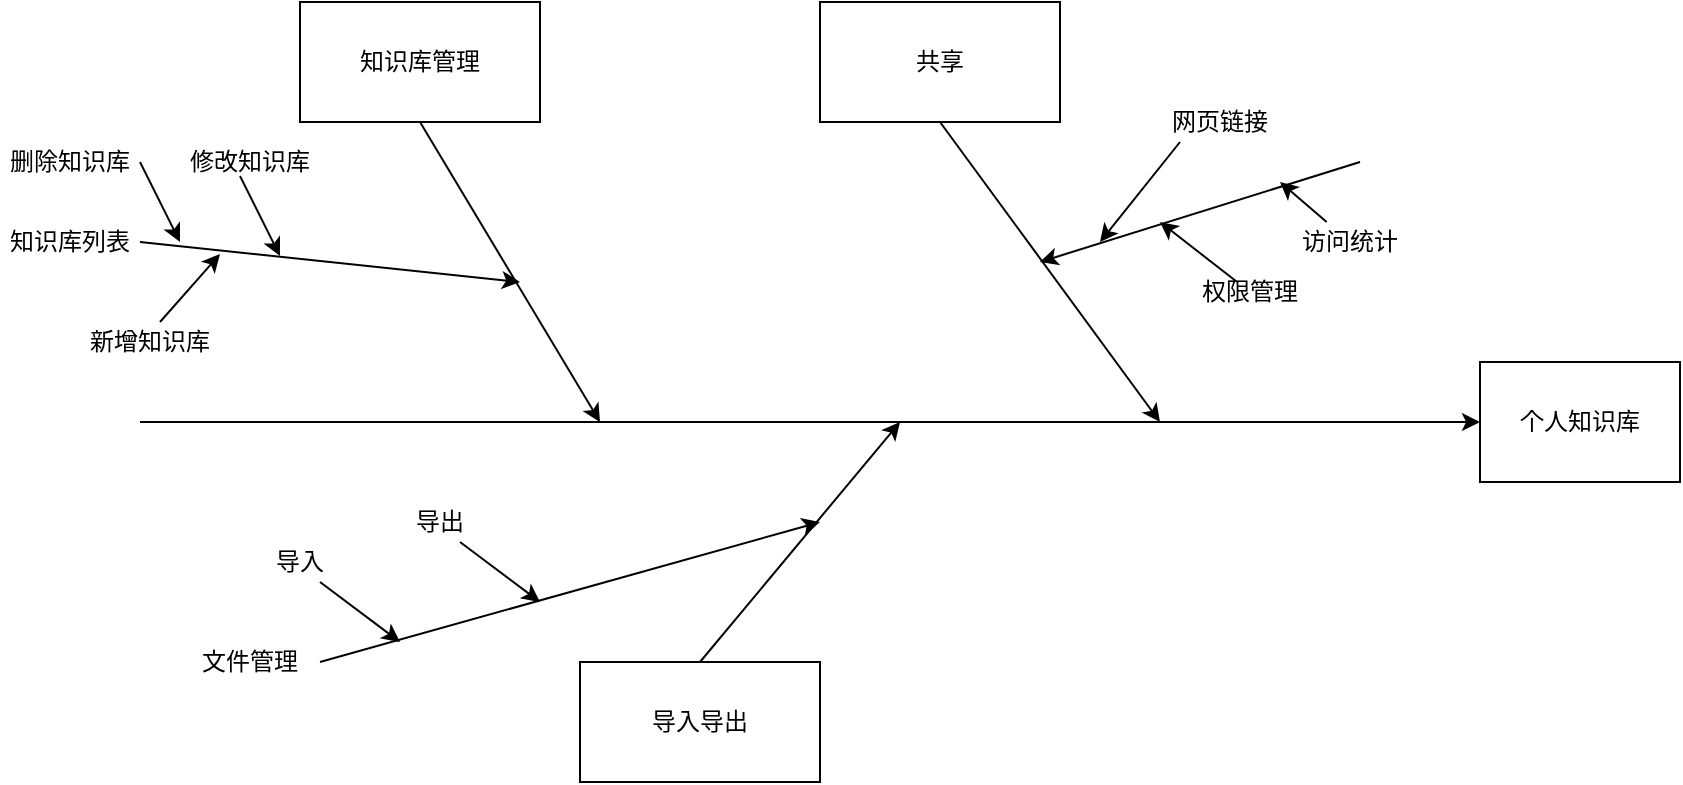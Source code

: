 <mxfile version="13.7.9" type="device"><diagram id="6oHJLTAKwtWasdF26QmY" name="第 1 页"><mxGraphModel dx="1261" dy="996" grid="1" gridSize="10" guides="1" tooltips="1" connect="1" arrows="1" fold="1" page="1" pageScale="1" pageWidth="827" pageHeight="1169" math="0" shadow="0"><root><mxCell id="0"/><mxCell id="1" parent="0"/><mxCell id="E2nkPZ3VEGKqgQFSFZvq-1" value="" style="endArrow=classic;html=1;" edge="1" parent="1"><mxGeometry width="50" height="50" relative="1" as="geometry"><mxPoint x="100" y="270" as="sourcePoint"/><mxPoint x="770" y="270" as="targetPoint"/></mxGeometry></mxCell><mxCell id="E2nkPZ3VEGKqgQFSFZvq-2" value="" style="endArrow=classic;html=1;exitX=0.5;exitY=1;exitDx=0;exitDy=0;" edge="1" parent="1" source="E2nkPZ3VEGKqgQFSFZvq-9"><mxGeometry width="50" height="50" relative="1" as="geometry"><mxPoint x="230" y="90" as="sourcePoint"/><mxPoint x="330" y="270" as="targetPoint"/></mxGeometry></mxCell><mxCell id="E2nkPZ3VEGKqgQFSFZvq-3" value="" style="endArrow=classic;html=1;exitX=0.5;exitY=1;exitDx=0;exitDy=0;" edge="1" parent="1" source="E2nkPZ3VEGKqgQFSFZvq-8"><mxGeometry width="50" height="50" relative="1" as="geometry"><mxPoint x="490" y="80" as="sourcePoint"/><mxPoint x="610" y="270" as="targetPoint"/></mxGeometry></mxCell><mxCell id="E2nkPZ3VEGKqgQFSFZvq-4" value="" style="endArrow=classic;html=1;exitX=0.5;exitY=0;exitDx=0;exitDy=0;" edge="1" parent="1" source="E2nkPZ3VEGKqgQFSFZvq-10"><mxGeometry width="50" height="50" relative="1" as="geometry"><mxPoint x="370" y="490" as="sourcePoint"/><mxPoint x="480" y="270" as="targetPoint"/></mxGeometry></mxCell><mxCell id="E2nkPZ3VEGKqgQFSFZvq-7" value="个人知识库" style="rounded=0;whiteSpace=wrap;html=1;" vertex="1" parent="1"><mxGeometry x="770" y="240" width="100" height="60" as="geometry"/></mxCell><mxCell id="E2nkPZ3VEGKqgQFSFZvq-8" value="共享" style="rounded=0;whiteSpace=wrap;html=1;" vertex="1" parent="1"><mxGeometry x="440" y="60" width="120" height="60" as="geometry"/></mxCell><mxCell id="E2nkPZ3VEGKqgQFSFZvq-9" value="知识库管理" style="rounded=0;whiteSpace=wrap;html=1;" vertex="1" parent="1"><mxGeometry x="180" y="60" width="120" height="60" as="geometry"/></mxCell><mxCell id="E2nkPZ3VEGKqgQFSFZvq-10" value="导入导出" style="rounded=0;whiteSpace=wrap;html=1;" vertex="1" parent="1"><mxGeometry x="320" y="390" width="120" height="60" as="geometry"/></mxCell><mxCell id="E2nkPZ3VEGKqgQFSFZvq-11" value="" style="endArrow=classic;html=1;" edge="1" parent="1"><mxGeometry width="50" height="50" relative="1" as="geometry"><mxPoint x="100" y="180" as="sourcePoint"/><mxPoint x="290" y="200" as="targetPoint"/></mxGeometry></mxCell><mxCell id="E2nkPZ3VEGKqgQFSFZvq-12" value="知识库列表" style="text;html=1;strokeColor=none;fillColor=none;align=center;verticalAlign=middle;whiteSpace=wrap;rounded=0;" vertex="1" parent="1"><mxGeometry x="30" y="170" width="70" height="20" as="geometry"/></mxCell><mxCell id="E2nkPZ3VEGKqgQFSFZvq-13" value="" style="endArrow=classic;html=1;" edge="1" parent="1"><mxGeometry width="50" height="50" relative="1" as="geometry"><mxPoint x="100" y="140" as="sourcePoint"/><mxPoint x="120" y="180" as="targetPoint"/></mxGeometry></mxCell><mxCell id="E2nkPZ3VEGKqgQFSFZvq-14" value="删除知识库" style="text;html=1;strokeColor=none;fillColor=none;align=center;verticalAlign=middle;whiteSpace=wrap;rounded=0;" vertex="1" parent="1"><mxGeometry x="30" y="130" width="70" height="20" as="geometry"/></mxCell><mxCell id="E2nkPZ3VEGKqgQFSFZvq-15" value="" style="endArrow=classic;html=1;" edge="1" parent="1"><mxGeometry width="50" height="50" relative="1" as="geometry"><mxPoint x="150" y="147" as="sourcePoint"/><mxPoint x="170" y="187" as="targetPoint"/></mxGeometry></mxCell><mxCell id="E2nkPZ3VEGKqgQFSFZvq-16" value="修改知识库" style="text;html=1;strokeColor=none;fillColor=none;align=center;verticalAlign=middle;whiteSpace=wrap;rounded=0;" vertex="1" parent="1"><mxGeometry x="120" y="130" width="70" height="20" as="geometry"/></mxCell><mxCell id="E2nkPZ3VEGKqgQFSFZvq-17" value="" style="endArrow=classic;html=1;" edge="1" parent="1"><mxGeometry width="50" height="50" relative="1" as="geometry"><mxPoint x="110" y="220" as="sourcePoint"/><mxPoint x="140" y="186" as="targetPoint"/></mxGeometry></mxCell><mxCell id="E2nkPZ3VEGKqgQFSFZvq-18" value="新增知识库" style="text;html=1;strokeColor=none;fillColor=none;align=center;verticalAlign=middle;whiteSpace=wrap;rounded=0;" vertex="1" parent="1"><mxGeometry x="70" y="220" width="70" height="20" as="geometry"/></mxCell><mxCell id="E2nkPZ3VEGKqgQFSFZvq-20" value="" style="endArrow=classic;html=1;" edge="1" parent="1"><mxGeometry width="50" height="50" relative="1" as="geometry"><mxPoint x="190" y="390" as="sourcePoint"/><mxPoint x="440" y="320" as="targetPoint"/></mxGeometry></mxCell><mxCell id="E2nkPZ3VEGKqgQFSFZvq-21" value="文件管理" style="text;html=1;strokeColor=none;fillColor=none;align=center;verticalAlign=middle;whiteSpace=wrap;rounded=0;" vertex="1" parent="1"><mxGeometry x="130" y="380" width="50" height="20" as="geometry"/></mxCell><mxCell id="E2nkPZ3VEGKqgQFSFZvq-22" value="" style="endArrow=classic;html=1;" edge="1" parent="1"><mxGeometry width="50" height="50" relative="1" as="geometry"><mxPoint x="190" y="350" as="sourcePoint"/><mxPoint x="230" y="380" as="targetPoint"/></mxGeometry></mxCell><mxCell id="E2nkPZ3VEGKqgQFSFZvq-23" value="导入" style="text;html=1;strokeColor=none;fillColor=none;align=center;verticalAlign=middle;whiteSpace=wrap;rounded=0;" vertex="1" parent="1"><mxGeometry x="160" y="330" width="40" height="20" as="geometry"/></mxCell><mxCell id="E2nkPZ3VEGKqgQFSFZvq-24" value="" style="endArrow=classic;html=1;" edge="1" parent="1"><mxGeometry width="50" height="50" relative="1" as="geometry"><mxPoint x="260" y="330" as="sourcePoint"/><mxPoint x="300" y="360" as="targetPoint"/></mxGeometry></mxCell><mxCell id="E2nkPZ3VEGKqgQFSFZvq-25" value="导出" style="text;html=1;strokeColor=none;fillColor=none;align=center;verticalAlign=middle;whiteSpace=wrap;rounded=0;" vertex="1" parent="1"><mxGeometry x="230" y="310" width="40" height="20" as="geometry"/></mxCell><mxCell id="E2nkPZ3VEGKqgQFSFZvq-26" value="" style="endArrow=classic;html=1;" edge="1" parent="1"><mxGeometry width="50" height="50" relative="1" as="geometry"><mxPoint x="710" y="140" as="sourcePoint"/><mxPoint x="550" y="190" as="targetPoint"/></mxGeometry></mxCell><mxCell id="E2nkPZ3VEGKqgQFSFZvq-27" value="" style="endArrow=classic;html=1;" edge="1" parent="1"><mxGeometry width="50" height="50" relative="1" as="geometry"><mxPoint x="620" y="130" as="sourcePoint"/><mxPoint x="580" y="180" as="targetPoint"/></mxGeometry></mxCell><mxCell id="E2nkPZ3VEGKqgQFSFZvq-28" value="网页链接" style="text;html=1;strokeColor=none;fillColor=none;align=center;verticalAlign=middle;whiteSpace=wrap;rounded=0;" vertex="1" parent="1"><mxGeometry x="610" y="110" width="60" height="20" as="geometry"/></mxCell><mxCell id="E2nkPZ3VEGKqgQFSFZvq-29" value="" style="endArrow=classic;html=1;" edge="1" parent="1" source="E2nkPZ3VEGKqgQFSFZvq-30"><mxGeometry width="50" height="50" relative="1" as="geometry"><mxPoint x="650" y="200" as="sourcePoint"/><mxPoint x="610" y="170" as="targetPoint"/></mxGeometry></mxCell><mxCell id="E2nkPZ3VEGKqgQFSFZvq-30" value="权限管理" style="text;html=1;strokeColor=none;fillColor=none;align=center;verticalAlign=middle;whiteSpace=wrap;rounded=0;" vertex="1" parent="1"><mxGeometry x="630" y="200" width="50" height="10" as="geometry"/></mxCell><mxCell id="E2nkPZ3VEGKqgQFSFZvq-31" value="" style="endArrow=classic;html=1;" edge="1" parent="1" source="E2nkPZ3VEGKqgQFSFZvq-32"><mxGeometry width="50" height="50" relative="1" as="geometry"><mxPoint x="700" y="180" as="sourcePoint"/><mxPoint x="670" y="150" as="targetPoint"/></mxGeometry></mxCell><mxCell id="E2nkPZ3VEGKqgQFSFZvq-32" value="访问统计" style="text;html=1;strokeColor=none;fillColor=none;align=center;verticalAlign=middle;whiteSpace=wrap;rounded=0;" vertex="1" parent="1"><mxGeometry x="680" y="170" width="50" height="20" as="geometry"/></mxCell></root></mxGraphModel></diagram></mxfile>